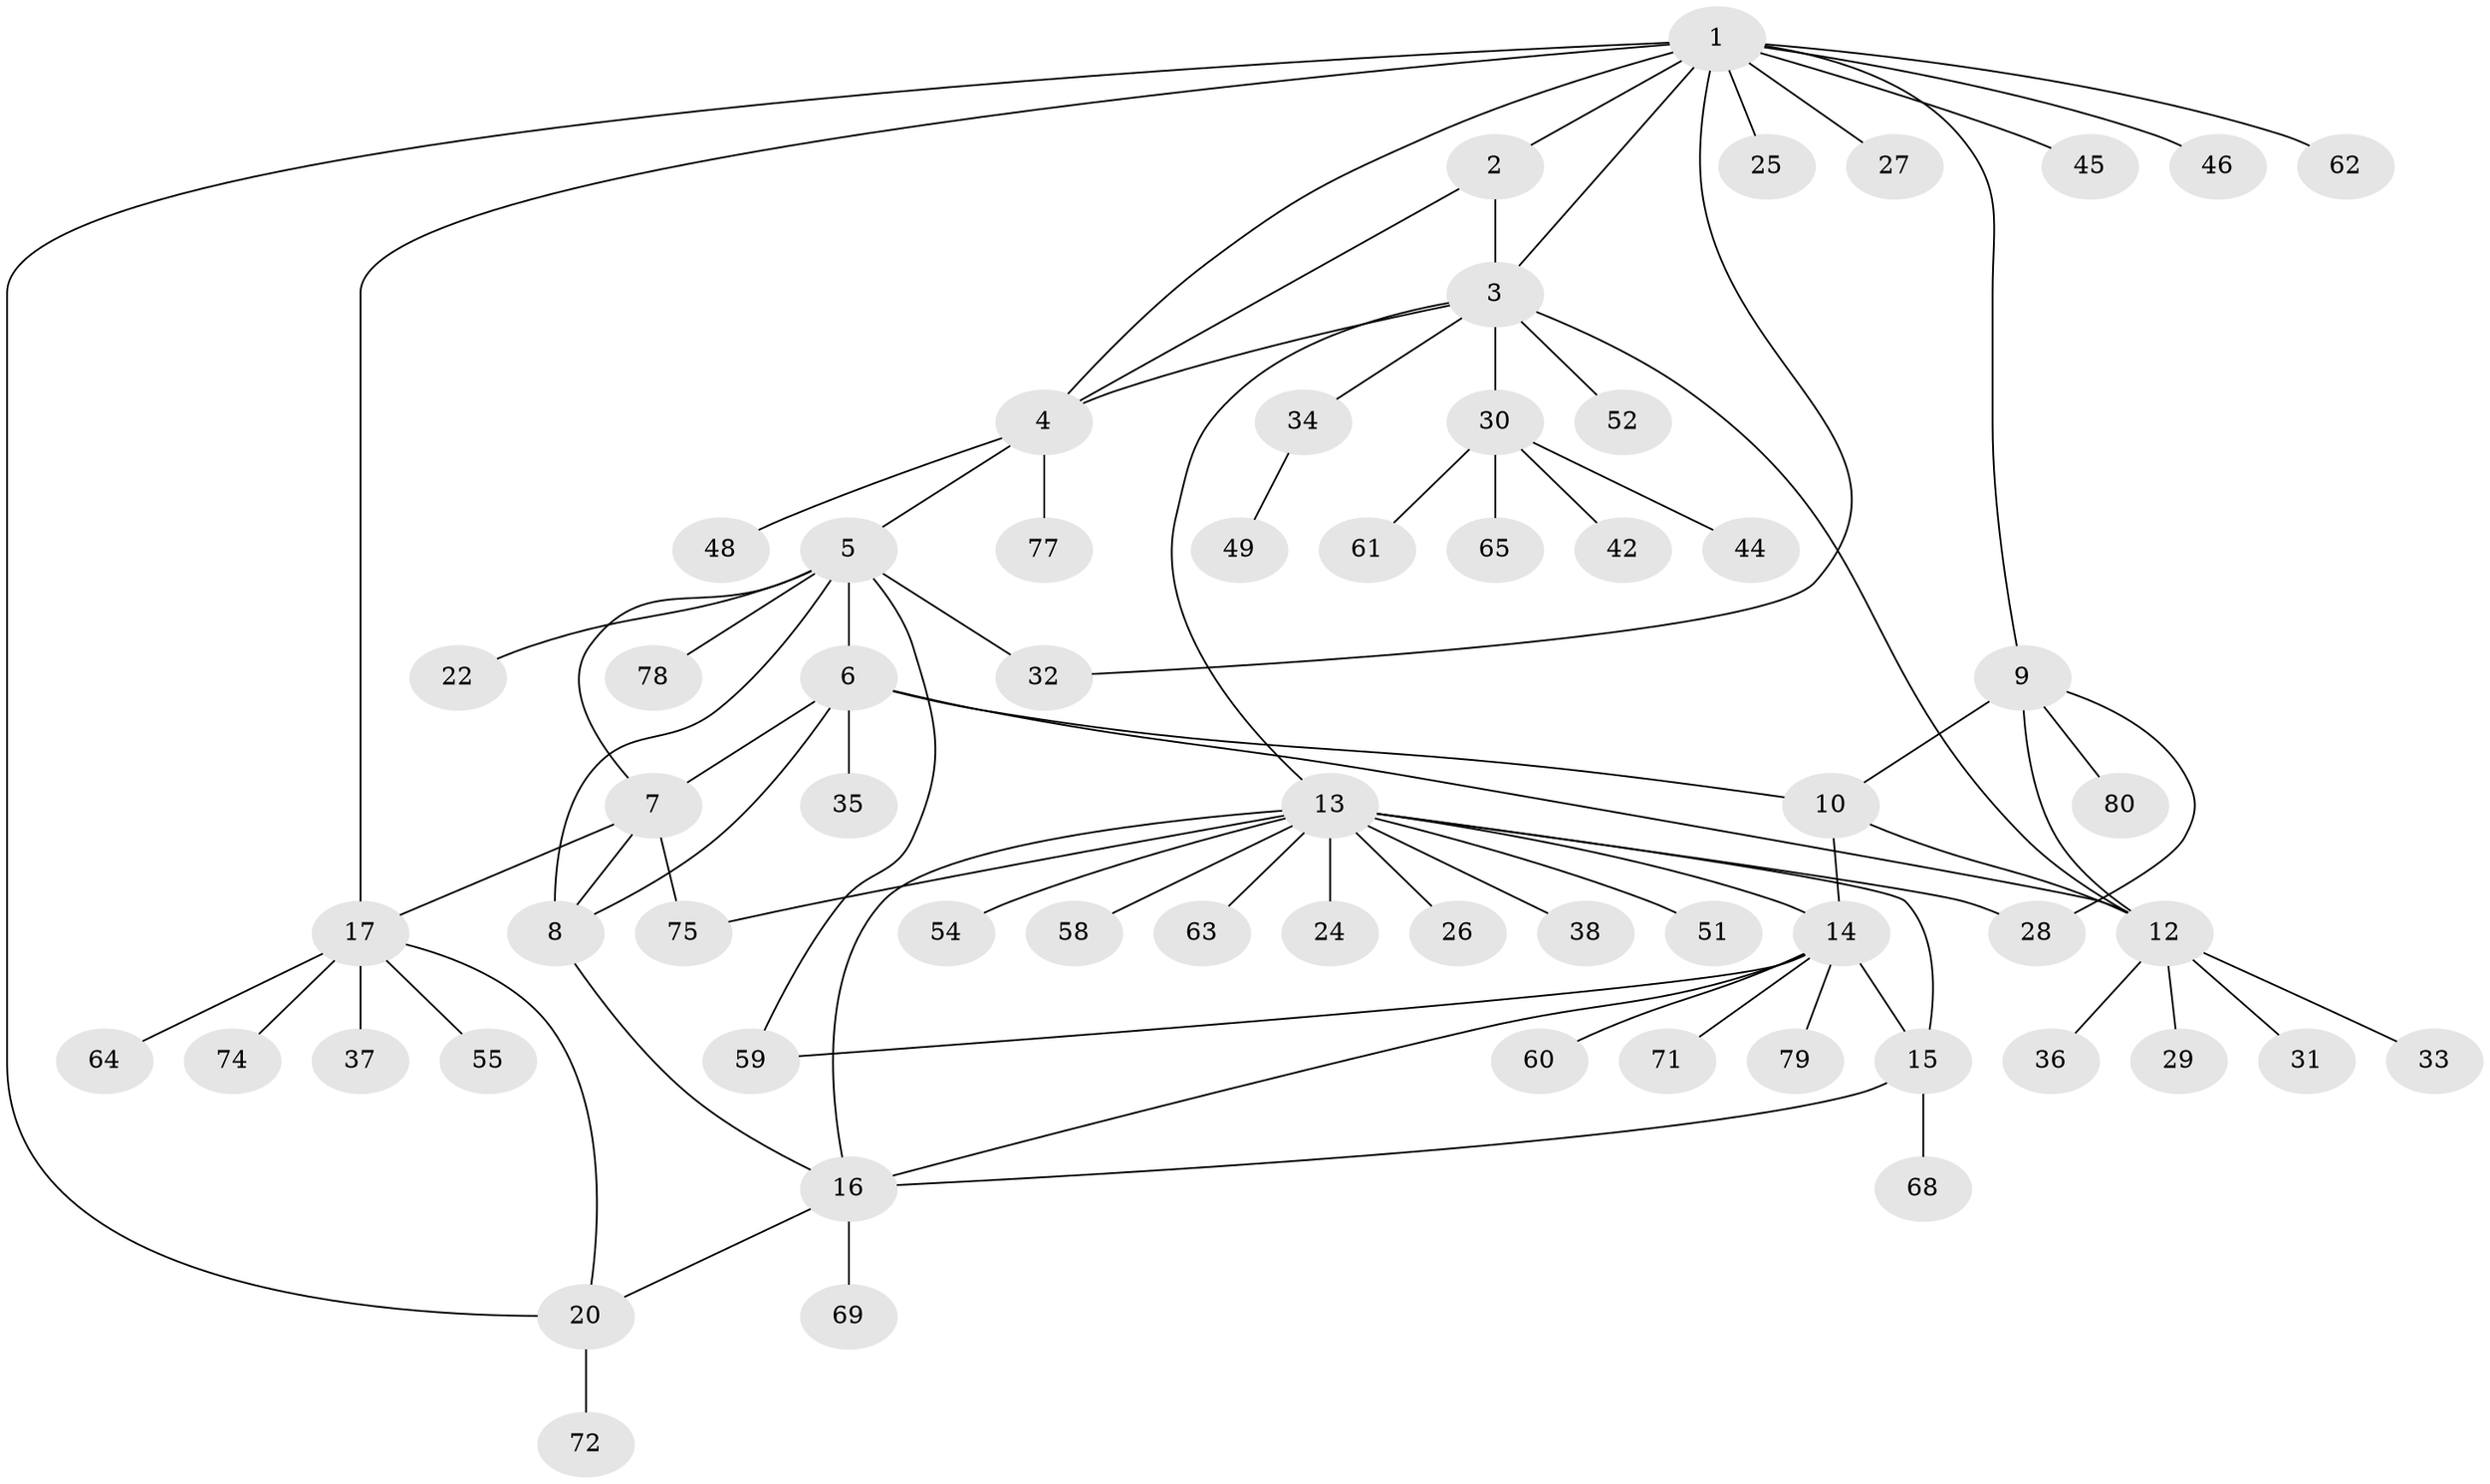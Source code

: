 // Generated by graph-tools (version 1.1) at 2025/52/02/27/25 19:52:18]
// undirected, 61 vertices, 82 edges
graph export_dot {
graph [start="1"]
  node [color=gray90,style=filled];
  1 [super="+18"];
  2 [super="+23"];
  3 [super="+21"];
  4 [super="+41"];
  5 [super="+76"];
  6 [super="+50"];
  7 [super="+67"];
  8 [super="+73"];
  9 [super="+11"];
  10 [super="+47"];
  12 [super="+56"];
  13 [super="+40"];
  14 [super="+70"];
  15;
  16;
  17 [super="+19"];
  20 [super="+43"];
  22;
  24;
  25;
  26;
  27;
  28;
  29;
  30 [super="+53"];
  31;
  32 [super="+39"];
  33;
  34;
  35;
  36;
  37;
  38;
  42;
  44 [super="+57"];
  45;
  46;
  48;
  49;
  51;
  52;
  54;
  55;
  58;
  59;
  60;
  61 [super="+66"];
  62;
  63;
  64;
  65;
  68;
  69;
  71;
  72;
  74;
  75;
  77;
  78;
  79;
  80;
  1 -- 2;
  1 -- 3;
  1 -- 4;
  1 -- 45 [weight=2];
  1 -- 62;
  1 -- 32;
  1 -- 46;
  1 -- 17 [weight=2];
  1 -- 20;
  1 -- 25;
  1 -- 27;
  1 -- 9;
  2 -- 3;
  2 -- 4;
  3 -- 4;
  3 -- 12;
  3 -- 13;
  3 -- 30;
  3 -- 34;
  3 -- 52;
  4 -- 5;
  4 -- 48;
  4 -- 77;
  5 -- 6;
  5 -- 7;
  5 -- 8;
  5 -- 22;
  5 -- 32;
  5 -- 59;
  5 -- 78;
  6 -- 7;
  6 -- 8;
  6 -- 10;
  6 -- 35;
  6 -- 12;
  7 -- 8;
  7 -- 75;
  7 -- 17;
  8 -- 16;
  9 -- 10 [weight=2];
  9 -- 12 [weight=2];
  9 -- 80;
  9 -- 28;
  10 -- 12;
  10 -- 14;
  12 -- 29;
  12 -- 31;
  12 -- 33;
  12 -- 36;
  13 -- 14;
  13 -- 15;
  13 -- 16;
  13 -- 24;
  13 -- 26;
  13 -- 28;
  13 -- 38;
  13 -- 51;
  13 -- 58;
  13 -- 63;
  13 -- 75;
  13 -- 54;
  14 -- 15;
  14 -- 16;
  14 -- 59;
  14 -- 60;
  14 -- 71;
  14 -- 79;
  15 -- 16;
  15 -- 68;
  16 -- 20;
  16 -- 69;
  17 -- 20 [weight=2];
  17 -- 55;
  17 -- 74;
  17 -- 64;
  17 -- 37;
  20 -- 72;
  30 -- 42;
  30 -- 44;
  30 -- 61;
  30 -- 65;
  34 -- 49;
}
